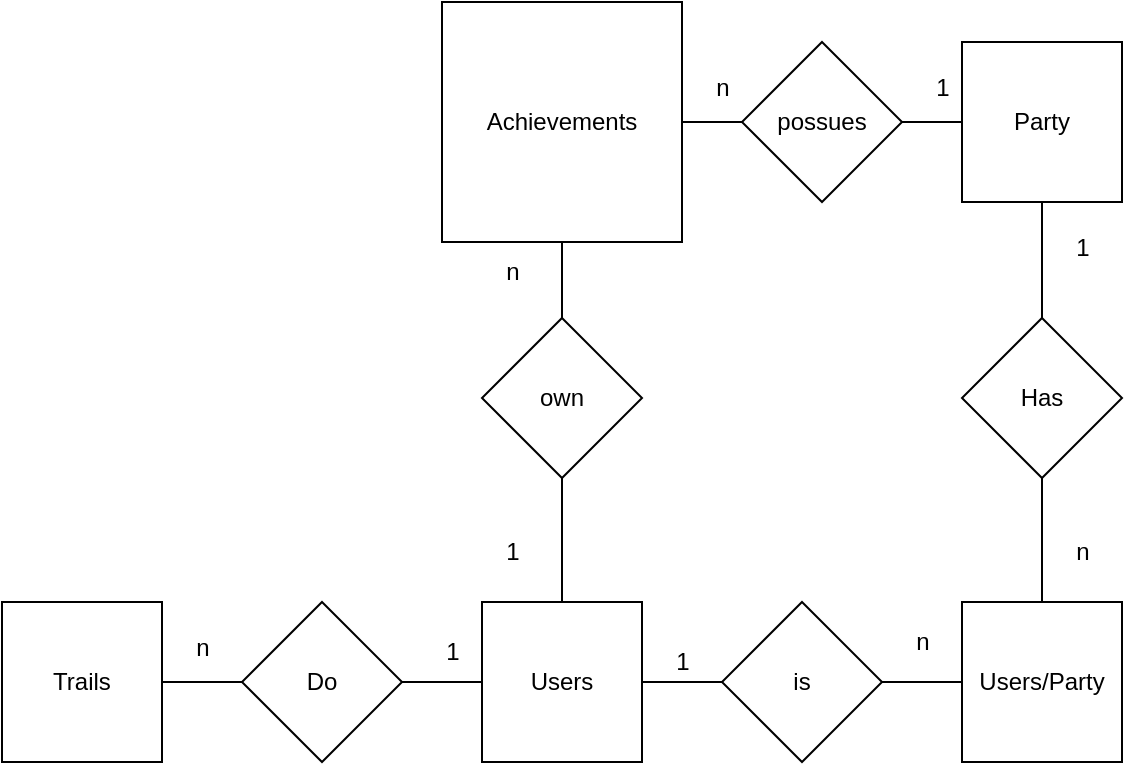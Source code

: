<mxfile version="24.9.0">
  <diagram name="Página-1" id="mb2kDgceWHPfDt8utGWH">
    <mxGraphModel dx="1249" dy="539" grid="1" gridSize="10" guides="1" tooltips="1" connect="1" arrows="1" fold="1" page="1" pageScale="1" pageWidth="827" pageHeight="1169" math="0" shadow="0">
      <root>
        <mxCell id="0" />
        <mxCell id="1" parent="0" />
        <mxCell id="qrAqEenNj42U5Y5Iawid-2" value="Trails" style="whiteSpace=wrap;html=1;aspect=fixed;" vertex="1" parent="1">
          <mxGeometry x="80" y="360" width="80" height="80" as="geometry" />
        </mxCell>
        <mxCell id="qrAqEenNj42U5Y5Iawid-4" value="Achievements" style="whiteSpace=wrap;html=1;aspect=fixed;" vertex="1" parent="1">
          <mxGeometry x="300" y="60" width="120" height="120" as="geometry" />
        </mxCell>
        <mxCell id="qrAqEenNj42U5Y5Iawid-5" value="Users" style="whiteSpace=wrap;html=1;aspect=fixed;" vertex="1" parent="1">
          <mxGeometry x="320" y="360" width="80" height="80" as="geometry" />
        </mxCell>
        <mxCell id="qrAqEenNj42U5Y5Iawid-7" value="Users/Party" style="whiteSpace=wrap;html=1;aspect=fixed;" vertex="1" parent="1">
          <mxGeometry x="560" y="360" width="80" height="80" as="geometry" />
        </mxCell>
        <mxCell id="qrAqEenNj42U5Y5Iawid-8" value="Do" style="rhombus;whiteSpace=wrap;html=1;" vertex="1" parent="1">
          <mxGeometry x="200" y="360" width="80" height="80" as="geometry" />
        </mxCell>
        <mxCell id="qrAqEenNj42U5Y5Iawid-9" value="own" style="rhombus;whiteSpace=wrap;html=1;" vertex="1" parent="1">
          <mxGeometry x="320" y="218" width="80" height="80" as="geometry" />
        </mxCell>
        <mxCell id="qrAqEenNj42U5Y5Iawid-10" value="is" style="rhombus;whiteSpace=wrap;html=1;" vertex="1" parent="1">
          <mxGeometry x="440" y="360" width="80" height="80" as="geometry" />
        </mxCell>
        <mxCell id="qrAqEenNj42U5Y5Iawid-11" value="" style="endArrow=none;html=1;rounded=0;entryX=0;entryY=0.5;entryDx=0;entryDy=0;exitX=1;exitY=0.5;exitDx=0;exitDy=0;" edge="1" parent="1" source="qrAqEenNj42U5Y5Iawid-5" target="qrAqEenNj42U5Y5Iawid-10">
          <mxGeometry width="50" height="50" relative="1" as="geometry">
            <mxPoint x="390" y="547" as="sourcePoint" />
            <mxPoint x="440" y="497" as="targetPoint" />
          </mxGeometry>
        </mxCell>
        <mxCell id="qrAqEenNj42U5Y5Iawid-12" value="" style="endArrow=none;html=1;rounded=0;entryX=0;entryY=0.5;entryDx=0;entryDy=0;exitX=1;exitY=0.5;exitDx=0;exitDy=0;" edge="1" parent="1" source="qrAqEenNj42U5Y5Iawid-10" target="qrAqEenNj42U5Y5Iawid-7">
          <mxGeometry width="50" height="50" relative="1" as="geometry">
            <mxPoint x="510" y="417" as="sourcePoint" />
            <mxPoint x="550" y="417" as="targetPoint" />
          </mxGeometry>
        </mxCell>
        <mxCell id="qrAqEenNj42U5Y5Iawid-13" value="" style="endArrow=none;html=1;rounded=0;exitX=1;exitY=0.5;exitDx=0;exitDy=0;" edge="1" parent="1" source="qrAqEenNj42U5Y5Iawid-2" target="qrAqEenNj42U5Y5Iawid-8">
          <mxGeometry width="50" height="50" relative="1" as="geometry">
            <mxPoint x="160" y="399.5" as="sourcePoint" />
            <mxPoint x="200" y="399.5" as="targetPoint" />
          </mxGeometry>
        </mxCell>
        <mxCell id="qrAqEenNj42U5Y5Iawid-14" value="" style="endArrow=none;html=1;rounded=0;exitX=1;exitY=0.5;exitDx=0;exitDy=0;entryX=0;entryY=0.5;entryDx=0;entryDy=0;" edge="1" parent="1" source="qrAqEenNj42U5Y5Iawid-8" target="qrAqEenNj42U5Y5Iawid-5">
          <mxGeometry width="50" height="50" relative="1" as="geometry">
            <mxPoint x="270" y="420" as="sourcePoint" />
            <mxPoint x="310" y="420" as="targetPoint" />
          </mxGeometry>
        </mxCell>
        <mxCell id="qrAqEenNj42U5Y5Iawid-16" value="" style="endArrow=none;html=1;rounded=0;exitX=0.5;exitY=0;exitDx=0;exitDy=0;entryX=0.5;entryY=1;entryDx=0;entryDy=0;" edge="1" parent="1" source="qrAqEenNj42U5Y5Iawid-9" target="qrAqEenNj42U5Y5Iawid-4">
          <mxGeometry width="50" height="50" relative="1" as="geometry">
            <mxPoint x="413" y="520" as="sourcePoint" />
            <mxPoint x="413" y="560" as="targetPoint" />
          </mxGeometry>
        </mxCell>
        <mxCell id="qrAqEenNj42U5Y5Iawid-17" value="1" style="text;html=1;align=center;verticalAlign=middle;resizable=0;points=[];autosize=1;strokeColor=none;fillColor=none;" vertex="1" parent="1">
          <mxGeometry x="290" y="370" width="30" height="30" as="geometry" />
        </mxCell>
        <mxCell id="qrAqEenNj42U5Y5Iawid-18" value="n" style="text;html=1;align=center;verticalAlign=middle;resizable=0;points=[];autosize=1;strokeColor=none;fillColor=none;" vertex="1" parent="1">
          <mxGeometry x="165" y="368" width="30" height="30" as="geometry" />
        </mxCell>
        <mxCell id="qrAqEenNj42U5Y5Iawid-19" value="Has" style="rhombus;whiteSpace=wrap;html=1;" vertex="1" parent="1">
          <mxGeometry x="560" y="218" width="80" height="80" as="geometry" />
        </mxCell>
        <mxCell id="qrAqEenNj42U5Y5Iawid-20" value="" style="endArrow=none;html=1;rounded=0;exitX=0.5;exitY=1;exitDx=0;exitDy=0;entryX=0.5;entryY=0;entryDx=0;entryDy=0;" edge="1" parent="1" source="qrAqEenNj42U5Y5Iawid-19" target="qrAqEenNj42U5Y5Iawid-7">
          <mxGeometry width="50" height="50" relative="1" as="geometry">
            <mxPoint x="710" y="260" as="sourcePoint" />
            <mxPoint x="710" y="300" as="targetPoint" />
          </mxGeometry>
        </mxCell>
        <mxCell id="qrAqEenNj42U5Y5Iawid-21" value="1" style="text;html=1;align=center;verticalAlign=middle;resizable=0;points=[];autosize=1;strokeColor=none;fillColor=none;" vertex="1" parent="1">
          <mxGeometry x="405" y="375" width="30" height="30" as="geometry" />
        </mxCell>
        <mxCell id="qrAqEenNj42U5Y5Iawid-22" value="n" style="text;html=1;align=center;verticalAlign=middle;resizable=0;points=[];autosize=1;strokeColor=none;fillColor=none;" vertex="1" parent="1">
          <mxGeometry x="525" y="365" width="30" height="30" as="geometry" />
        </mxCell>
        <mxCell id="qrAqEenNj42U5Y5Iawid-23" value="n" style="text;html=1;align=center;verticalAlign=middle;resizable=0;points=[];autosize=1;strokeColor=none;fillColor=none;" vertex="1" parent="1">
          <mxGeometry x="605" y="320" width="30" height="30" as="geometry" />
        </mxCell>
        <mxCell id="qrAqEenNj42U5Y5Iawid-24" value="" style="endArrow=none;html=1;rounded=0;exitX=0.5;exitY=1;exitDx=0;exitDy=0;entryX=0.5;entryY=0;entryDx=0;entryDy=0;" edge="1" parent="1" source="qrAqEenNj42U5Y5Iawid-25" target="qrAqEenNj42U5Y5Iawid-19">
          <mxGeometry width="50" height="50" relative="1" as="geometry">
            <mxPoint x="610" y="120" as="sourcePoint" />
            <mxPoint x="610" y="160" as="targetPoint" />
          </mxGeometry>
        </mxCell>
        <mxCell id="qrAqEenNj42U5Y5Iawid-25" value="Party" style="whiteSpace=wrap;html=1;aspect=fixed;" vertex="1" parent="1">
          <mxGeometry x="560" y="80" width="80" height="80" as="geometry" />
        </mxCell>
        <mxCell id="qrAqEenNj42U5Y5Iawid-26" value="1" style="text;html=1;align=center;verticalAlign=middle;resizable=0;points=[];autosize=1;strokeColor=none;fillColor=none;" vertex="1" parent="1">
          <mxGeometry x="605" y="168" width="30" height="30" as="geometry" />
        </mxCell>
        <mxCell id="qrAqEenNj42U5Y5Iawid-28" value="possues" style="rhombus;whiteSpace=wrap;html=1;" vertex="1" parent="1">
          <mxGeometry x="450" y="80" width="80" height="80" as="geometry" />
        </mxCell>
        <mxCell id="qrAqEenNj42U5Y5Iawid-29" value="" style="endArrow=none;html=1;rounded=0;entryX=0;entryY=0.5;entryDx=0;entryDy=0;exitX=1;exitY=0.5;exitDx=0;exitDy=0;" edge="1" parent="1" source="qrAqEenNj42U5Y5Iawid-4" target="qrAqEenNj42U5Y5Iawid-28">
          <mxGeometry width="50" height="50" relative="1" as="geometry">
            <mxPoint x="420" y="120" as="sourcePoint" />
            <mxPoint x="440" y="200" as="targetPoint" />
          </mxGeometry>
        </mxCell>
        <mxCell id="qrAqEenNj42U5Y5Iawid-30" value="" style="endArrow=none;html=1;rounded=0;entryX=0;entryY=0.5;entryDx=0;entryDy=0;exitX=1;exitY=0.5;exitDx=0;exitDy=0;" edge="1" parent="1" source="qrAqEenNj42U5Y5Iawid-28" target="qrAqEenNj42U5Y5Iawid-25">
          <mxGeometry width="50" height="50" relative="1" as="geometry">
            <mxPoint x="525" y="168" as="sourcePoint" />
            <mxPoint x="555" y="168" as="targetPoint" />
          </mxGeometry>
        </mxCell>
        <mxCell id="qrAqEenNj42U5Y5Iawid-31" value="n" style="text;html=1;align=center;verticalAlign=middle;resizable=0;points=[];autosize=1;strokeColor=none;fillColor=none;" vertex="1" parent="1">
          <mxGeometry x="425" y="88" width="30" height="30" as="geometry" />
        </mxCell>
        <mxCell id="qrAqEenNj42U5Y5Iawid-32" value="1" style="text;html=1;align=center;verticalAlign=middle;resizable=0;points=[];autosize=1;strokeColor=none;fillColor=none;" vertex="1" parent="1">
          <mxGeometry x="535" y="88" width="30" height="30" as="geometry" />
        </mxCell>
        <mxCell id="qrAqEenNj42U5Y5Iawid-34" value="" style="endArrow=none;html=1;rounded=0;exitX=0.5;exitY=1;exitDx=0;exitDy=0;entryX=0.5;entryY=0;entryDx=0;entryDy=0;" edge="1" parent="1" source="qrAqEenNj42U5Y5Iawid-9" target="qrAqEenNj42U5Y5Iawid-5">
          <mxGeometry width="50" height="50" relative="1" as="geometry">
            <mxPoint x="370" y="280" as="sourcePoint" />
            <mxPoint x="370" y="320" as="targetPoint" />
          </mxGeometry>
        </mxCell>
        <mxCell id="qrAqEenNj42U5Y5Iawid-35" value="1" style="text;html=1;align=center;verticalAlign=middle;resizable=0;points=[];autosize=1;strokeColor=none;fillColor=none;" vertex="1" parent="1">
          <mxGeometry x="320" y="320" width="30" height="30" as="geometry" />
        </mxCell>
        <mxCell id="qrAqEenNj42U5Y5Iawid-36" value="n" style="text;html=1;align=center;verticalAlign=middle;resizable=0;points=[];autosize=1;strokeColor=none;fillColor=none;" vertex="1" parent="1">
          <mxGeometry x="320" y="180" width="30" height="30" as="geometry" />
        </mxCell>
      </root>
    </mxGraphModel>
  </diagram>
</mxfile>
